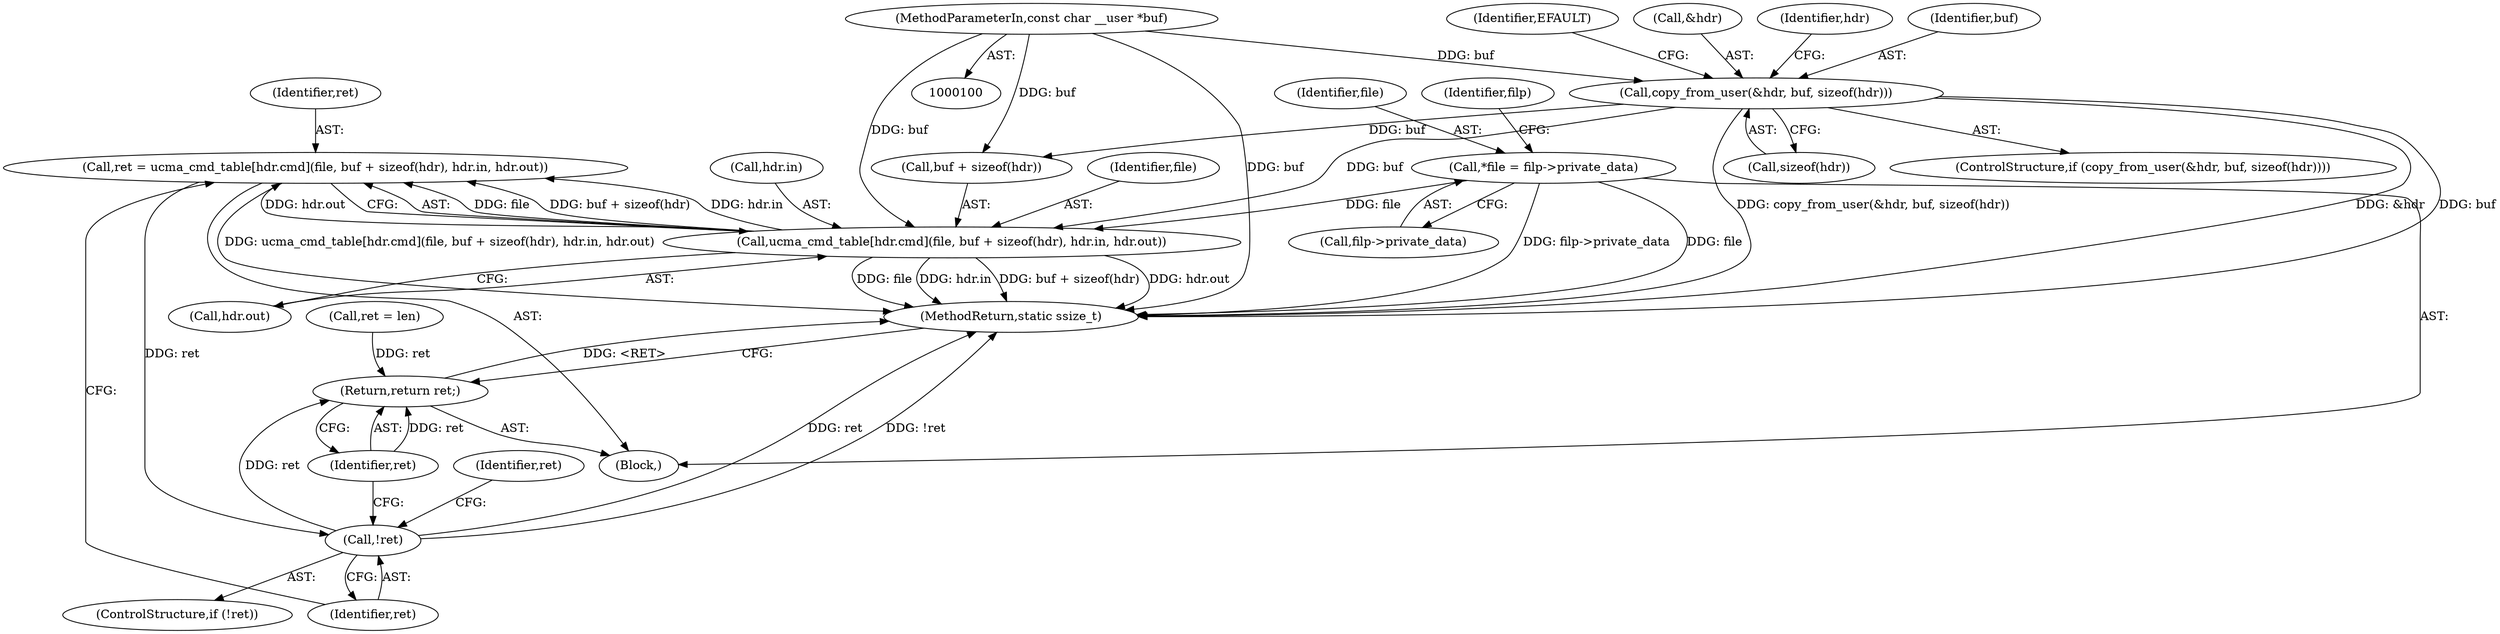 digraph "0_linux_e6bd18f57aad1a2d1ef40e646d03ed0f2515c9e3_0@integer" {
"1000172" [label="(Call,ret = ucma_cmd_table[hdr.cmd](file, buf + sizeof(hdr), hdr.in, hdr.out))"];
"1000174" [label="(Call,ucma_cmd_table[hdr.cmd](file, buf + sizeof(hdr), hdr.in, hdr.out))"];
"1000107" [label="(Call,*file = filp->private_data)"];
"1000131" [label="(Call,copy_from_user(&hdr, buf, sizeof(hdr)))"];
"1000102" [label="(MethodParameterIn,const char __user *buf)"];
"1000187" [label="(Call,!ret)"];
"1000192" [label="(Return,return ret;)"];
"1000183" [label="(Call,hdr.out)"];
"1000192" [label="(Return,return ret;)"];
"1000174" [label="(Call,ucma_cmd_table[hdr.cmd](file, buf + sizeof(hdr), hdr.in, hdr.out))"];
"1000172" [label="(Call,ret = ucma_cmd_table[hdr.cmd](file, buf + sizeof(hdr), hdr.in, hdr.out))"];
"1000187" [label="(Call,!ret)"];
"1000194" [label="(MethodReturn,static ssize_t)"];
"1000175" [label="(Identifier,file)"];
"1000190" [label="(Identifier,ret)"];
"1000193" [label="(Identifier,ret)"];
"1000108" [label="(Identifier,file)"];
"1000118" [label="(Identifier,filp)"];
"1000143" [label="(Identifier,hdr)"];
"1000130" [label="(ControlStructure,if (copy_from_user(&hdr, buf, sizeof(hdr))))"];
"1000188" [label="(Identifier,ret)"];
"1000102" [label="(MethodParameterIn,const char __user *buf)"];
"1000134" [label="(Identifier,buf)"];
"1000135" [label="(Call,sizeof(hdr))"];
"1000107" [label="(Call,*file = filp->private_data)"];
"1000105" [label="(Block,)"];
"1000189" [label="(Call,ret = len)"];
"1000173" [label="(Identifier,ret)"];
"1000186" [label="(ControlStructure,if (!ret))"];
"1000176" [label="(Call,buf + sizeof(hdr))"];
"1000139" [label="(Identifier,EFAULT)"];
"1000180" [label="(Call,hdr.in)"];
"1000109" [label="(Call,filp->private_data)"];
"1000132" [label="(Call,&hdr)"];
"1000131" [label="(Call,copy_from_user(&hdr, buf, sizeof(hdr)))"];
"1000172" -> "1000105"  [label="AST: "];
"1000172" -> "1000174"  [label="CFG: "];
"1000173" -> "1000172"  [label="AST: "];
"1000174" -> "1000172"  [label="AST: "];
"1000188" -> "1000172"  [label="CFG: "];
"1000172" -> "1000194"  [label="DDG: ucma_cmd_table[hdr.cmd](file, buf + sizeof(hdr), hdr.in, hdr.out)"];
"1000174" -> "1000172"  [label="DDG: file"];
"1000174" -> "1000172"  [label="DDG: buf + sizeof(hdr)"];
"1000174" -> "1000172"  [label="DDG: hdr.in"];
"1000174" -> "1000172"  [label="DDG: hdr.out"];
"1000172" -> "1000187"  [label="DDG: ret"];
"1000174" -> "1000183"  [label="CFG: "];
"1000175" -> "1000174"  [label="AST: "];
"1000176" -> "1000174"  [label="AST: "];
"1000180" -> "1000174"  [label="AST: "];
"1000183" -> "1000174"  [label="AST: "];
"1000174" -> "1000194"  [label="DDG: hdr.in"];
"1000174" -> "1000194"  [label="DDG: buf + sizeof(hdr)"];
"1000174" -> "1000194"  [label="DDG: hdr.out"];
"1000174" -> "1000194"  [label="DDG: file"];
"1000107" -> "1000174"  [label="DDG: file"];
"1000131" -> "1000174"  [label="DDG: buf"];
"1000102" -> "1000174"  [label="DDG: buf"];
"1000107" -> "1000105"  [label="AST: "];
"1000107" -> "1000109"  [label="CFG: "];
"1000108" -> "1000107"  [label="AST: "];
"1000109" -> "1000107"  [label="AST: "];
"1000118" -> "1000107"  [label="CFG: "];
"1000107" -> "1000194"  [label="DDG: file"];
"1000107" -> "1000194"  [label="DDG: filp->private_data"];
"1000131" -> "1000130"  [label="AST: "];
"1000131" -> "1000135"  [label="CFG: "];
"1000132" -> "1000131"  [label="AST: "];
"1000134" -> "1000131"  [label="AST: "];
"1000135" -> "1000131"  [label="AST: "];
"1000139" -> "1000131"  [label="CFG: "];
"1000143" -> "1000131"  [label="CFG: "];
"1000131" -> "1000194"  [label="DDG: &hdr"];
"1000131" -> "1000194"  [label="DDG: buf"];
"1000131" -> "1000194"  [label="DDG: copy_from_user(&hdr, buf, sizeof(hdr))"];
"1000102" -> "1000131"  [label="DDG: buf"];
"1000131" -> "1000176"  [label="DDG: buf"];
"1000102" -> "1000100"  [label="AST: "];
"1000102" -> "1000194"  [label="DDG: buf"];
"1000102" -> "1000176"  [label="DDG: buf"];
"1000187" -> "1000186"  [label="AST: "];
"1000187" -> "1000188"  [label="CFG: "];
"1000188" -> "1000187"  [label="AST: "];
"1000190" -> "1000187"  [label="CFG: "];
"1000193" -> "1000187"  [label="CFG: "];
"1000187" -> "1000194"  [label="DDG: ret"];
"1000187" -> "1000194"  [label="DDG: !ret"];
"1000187" -> "1000192"  [label="DDG: ret"];
"1000192" -> "1000105"  [label="AST: "];
"1000192" -> "1000193"  [label="CFG: "];
"1000193" -> "1000192"  [label="AST: "];
"1000194" -> "1000192"  [label="CFG: "];
"1000192" -> "1000194"  [label="DDG: <RET>"];
"1000193" -> "1000192"  [label="DDG: ret"];
"1000189" -> "1000192"  [label="DDG: ret"];
}
